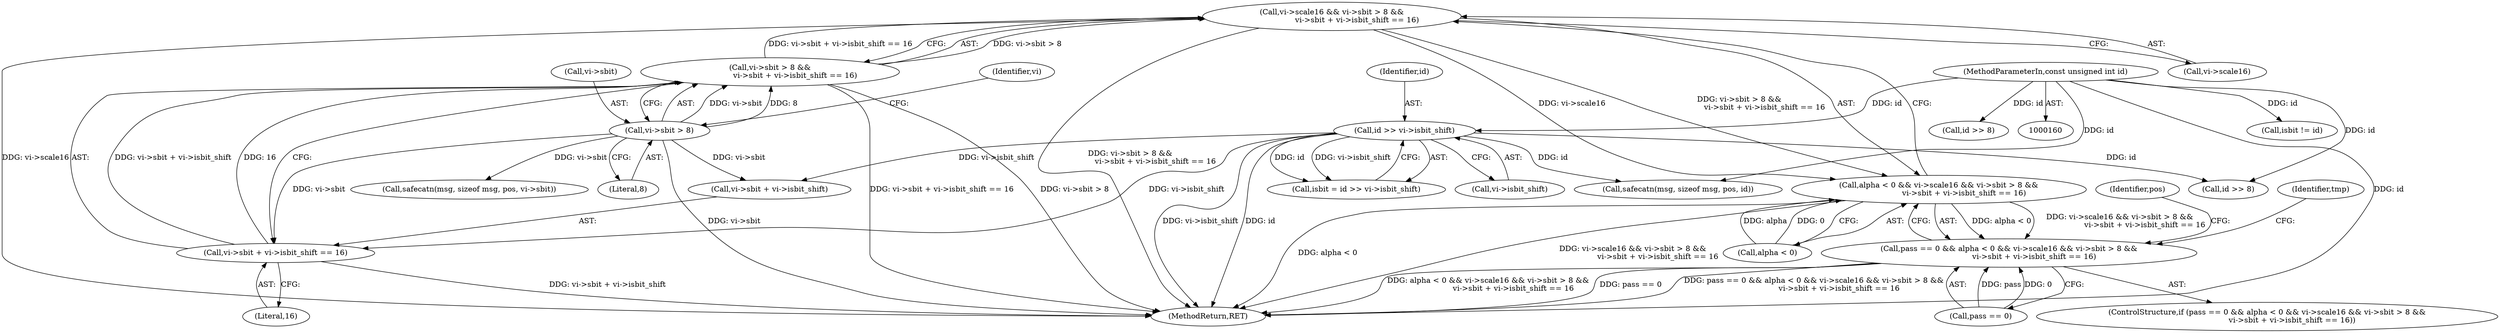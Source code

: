 digraph "0_Android_9d4853418ab2f754c2b63e091c29c5529b8b86ca_43@pointer" {
"1000884" [label="(Call,vi->scale16 && vi->sbit > 8 &&\n                     vi->sbit + vi->isbit_shift == 16)"];
"1000888" [label="(Call,vi->sbit > 8 &&\n                     vi->sbit + vi->isbit_shift == 16)"];
"1000889" [label="(Call,vi->sbit > 8)"];
"1000894" [label="(Call,vi->sbit + vi->isbit_shift == 16)"];
"1000171" [label="(Call,id >> vi->isbit_shift)"];
"1000163" [label="(MethodParameterIn,const unsigned int id)"];
"1000880" [label="(Call,alpha < 0 && vi->scale16 && vi->sbit > 8 &&\n                     vi->sbit + vi->isbit_shift == 16)"];
"1000876" [label="(Call,pass == 0 && alpha < 0 && vi->scale16 && vi->sbit > 8 &&\n                     vi->sbit + vi->isbit_shift == 16)"];
"1000877" [label="(Call,pass == 0)"];
"1000999" [label="(Identifier,pos)"];
"1000163" [label="(MethodParameterIn,const unsigned int id)"];
"1001112" [label="(Call,isbit != id)"];
"1000895" [label="(Call,vi->sbit + vi->isbit_shift)"];
"1000894" [label="(Call,vi->sbit + vi->isbit_shift == 16)"];
"1001593" [label="(MethodReturn,RET)"];
"1001098" [label="(Call,safecatn(msg, sizeof msg, pos, id))"];
"1000880" [label="(Call,alpha < 0 && vi->scale16 && vi->sbit > 8 &&\n                     vi->sbit + vi->isbit_shift == 16)"];
"1000897" [label="(Identifier,vi)"];
"1000169" [label="(Call,isbit = id >> vi->isbit_shift)"];
"1001126" [label="(Call,safecatn(msg, sizeof msg, pos, vi->sbit))"];
"1000884" [label="(Call,vi->scale16 && vi->sbit > 8 &&\n                     vi->sbit + vi->isbit_shift == 16)"];
"1000881" [label="(Call,alpha < 0)"];
"1000893" [label="(Literal,8)"];
"1000875" [label="(ControlStructure,if (pass == 0 && alpha < 0 && vi->scale16 && vi->sbit > 8 &&\n                     vi->sbit + vi->isbit_shift == 16))"];
"1000908" [label="(Call,id >> 8)"];
"1000902" [label="(Literal,16)"];
"1000889" [label="(Call,vi->sbit > 8)"];
"1000888" [label="(Call,vi->sbit > 8 &&\n                     vi->sbit + vi->isbit_shift == 16)"];
"1000943" [label="(Call,id >> 8)"];
"1000885" [label="(Call,vi->scale16)"];
"1000172" [label="(Identifier,id)"];
"1000173" [label="(Call,vi->isbit_shift)"];
"1000876" [label="(Call,pass == 0 && alpha < 0 && vi->scale16 && vi->sbit > 8 &&\n                     vi->sbit + vi->isbit_shift == 16)"];
"1000905" [label="(Identifier,tmp)"];
"1000171" [label="(Call,id >> vi->isbit_shift)"];
"1000890" [label="(Call,vi->sbit)"];
"1000884" -> "1000880"  [label="AST: "];
"1000884" -> "1000885"  [label="CFG: "];
"1000884" -> "1000888"  [label="CFG: "];
"1000885" -> "1000884"  [label="AST: "];
"1000888" -> "1000884"  [label="AST: "];
"1000880" -> "1000884"  [label="CFG: "];
"1000884" -> "1001593"  [label="DDG: vi->scale16"];
"1000884" -> "1001593"  [label="DDG: vi->sbit > 8 &&\n                     vi->sbit + vi->isbit_shift == 16"];
"1000884" -> "1000880"  [label="DDG: vi->scale16"];
"1000884" -> "1000880"  [label="DDG: vi->sbit > 8 &&\n                     vi->sbit + vi->isbit_shift == 16"];
"1000888" -> "1000884"  [label="DDG: vi->sbit > 8"];
"1000888" -> "1000884"  [label="DDG: vi->sbit + vi->isbit_shift == 16"];
"1000888" -> "1000889"  [label="CFG: "];
"1000888" -> "1000894"  [label="CFG: "];
"1000889" -> "1000888"  [label="AST: "];
"1000894" -> "1000888"  [label="AST: "];
"1000888" -> "1001593"  [label="DDG: vi->sbit + vi->isbit_shift == 16"];
"1000888" -> "1001593"  [label="DDG: vi->sbit > 8"];
"1000889" -> "1000888"  [label="DDG: vi->sbit"];
"1000889" -> "1000888"  [label="DDG: 8"];
"1000894" -> "1000888"  [label="DDG: vi->sbit + vi->isbit_shift"];
"1000894" -> "1000888"  [label="DDG: 16"];
"1000889" -> "1000893"  [label="CFG: "];
"1000890" -> "1000889"  [label="AST: "];
"1000893" -> "1000889"  [label="AST: "];
"1000897" -> "1000889"  [label="CFG: "];
"1000889" -> "1001593"  [label="DDG: vi->sbit"];
"1000889" -> "1000894"  [label="DDG: vi->sbit"];
"1000889" -> "1000895"  [label="DDG: vi->sbit"];
"1000889" -> "1001126"  [label="DDG: vi->sbit"];
"1000894" -> "1000902"  [label="CFG: "];
"1000895" -> "1000894"  [label="AST: "];
"1000902" -> "1000894"  [label="AST: "];
"1000894" -> "1001593"  [label="DDG: vi->sbit + vi->isbit_shift"];
"1000171" -> "1000894"  [label="DDG: vi->isbit_shift"];
"1000171" -> "1000169"  [label="AST: "];
"1000171" -> "1000173"  [label="CFG: "];
"1000172" -> "1000171"  [label="AST: "];
"1000173" -> "1000171"  [label="AST: "];
"1000169" -> "1000171"  [label="CFG: "];
"1000171" -> "1001593"  [label="DDG: id"];
"1000171" -> "1001593"  [label="DDG: vi->isbit_shift"];
"1000171" -> "1000169"  [label="DDG: id"];
"1000171" -> "1000169"  [label="DDG: vi->isbit_shift"];
"1000163" -> "1000171"  [label="DDG: id"];
"1000171" -> "1000895"  [label="DDG: vi->isbit_shift"];
"1000171" -> "1000908"  [label="DDG: id"];
"1000171" -> "1001098"  [label="DDG: id"];
"1000163" -> "1000160"  [label="AST: "];
"1000163" -> "1001593"  [label="DDG: id"];
"1000163" -> "1000908"  [label="DDG: id"];
"1000163" -> "1000943"  [label="DDG: id"];
"1000163" -> "1001098"  [label="DDG: id"];
"1000163" -> "1001112"  [label="DDG: id"];
"1000880" -> "1000876"  [label="AST: "];
"1000880" -> "1000881"  [label="CFG: "];
"1000881" -> "1000880"  [label="AST: "];
"1000876" -> "1000880"  [label="CFG: "];
"1000880" -> "1001593"  [label="DDG: alpha < 0"];
"1000880" -> "1001593"  [label="DDG: vi->scale16 && vi->sbit > 8 &&\n                     vi->sbit + vi->isbit_shift == 16"];
"1000880" -> "1000876"  [label="DDG: alpha < 0"];
"1000880" -> "1000876"  [label="DDG: vi->scale16 && vi->sbit > 8 &&\n                     vi->sbit + vi->isbit_shift == 16"];
"1000881" -> "1000880"  [label="DDG: alpha"];
"1000881" -> "1000880"  [label="DDG: 0"];
"1000876" -> "1000875"  [label="AST: "];
"1000876" -> "1000877"  [label="CFG: "];
"1000877" -> "1000876"  [label="AST: "];
"1000905" -> "1000876"  [label="CFG: "];
"1000999" -> "1000876"  [label="CFG: "];
"1000876" -> "1001593"  [label="DDG: pass == 0 && alpha < 0 && vi->scale16 && vi->sbit > 8 &&\n                     vi->sbit + vi->isbit_shift == 16"];
"1000876" -> "1001593"  [label="DDG: alpha < 0 && vi->scale16 && vi->sbit > 8 &&\n                     vi->sbit + vi->isbit_shift == 16"];
"1000876" -> "1001593"  [label="DDG: pass == 0"];
"1000877" -> "1000876"  [label="DDG: pass"];
"1000877" -> "1000876"  [label="DDG: 0"];
}
